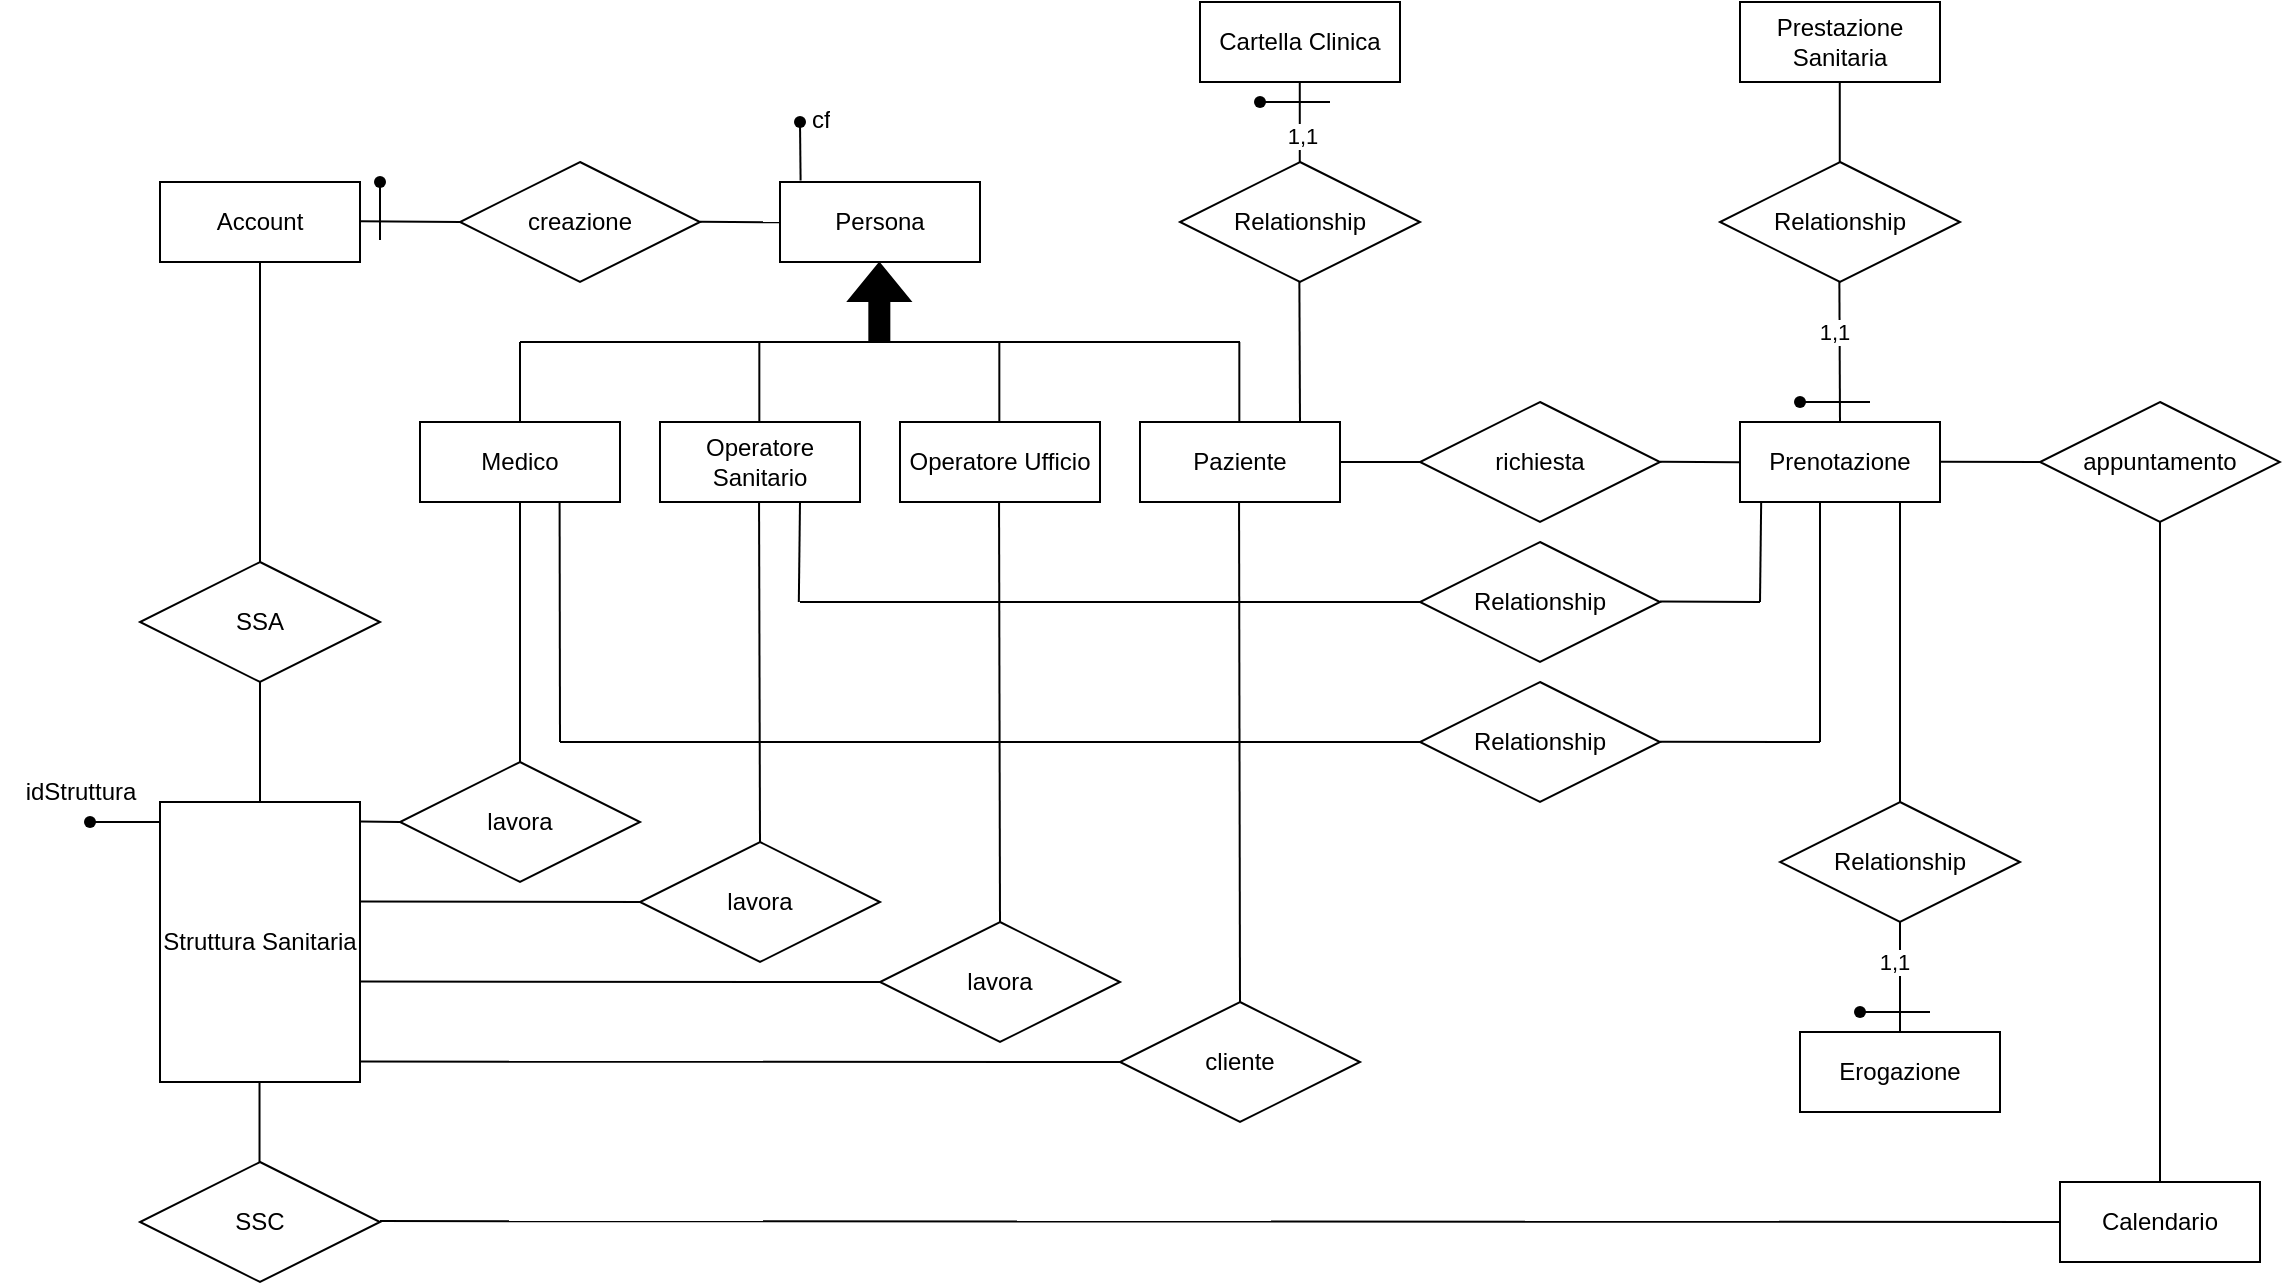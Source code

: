 <mxfile version="21.6.5" type="device">
  <diagram id="R2lEEEUBdFMjLlhIrx00" name="Page-1">
    <mxGraphModel dx="1313" dy="668" grid="1" gridSize="10" guides="1" tooltips="1" connect="1" arrows="1" fold="1" page="1" pageScale="1" pageWidth="850" pageHeight="1100" math="0" shadow="0" extFonts="Permanent Marker^https://fonts.googleapis.com/css?family=Permanent+Marker">
      <root>
        <mxCell id="0" />
        <mxCell id="1" parent="0" />
        <mxCell id="VxLDADzt-tBxQ2s8zmCv-1" value="Persona" style="whiteSpace=wrap;html=1;align=center;" parent="1" vertex="1">
          <mxGeometry x="640" y="320" width="100" height="40" as="geometry" />
        </mxCell>
        <mxCell id="VxLDADzt-tBxQ2s8zmCv-2" value="" style="shape=flexArrow;endArrow=classic;html=1;rounded=0;fillColor=#000000;" parent="1" edge="1">
          <mxGeometry width="50" height="50" relative="1" as="geometry">
            <mxPoint x="689.67" y="400" as="sourcePoint" />
            <mxPoint x="689.67" y="360" as="targetPoint" />
          </mxGeometry>
        </mxCell>
        <mxCell id="VxLDADzt-tBxQ2s8zmCv-3" value="" style="endArrow=none;html=1;rounded=0;" parent="1" edge="1">
          <mxGeometry relative="1" as="geometry">
            <mxPoint x="510" y="400" as="sourcePoint" />
            <mxPoint x="870" y="400" as="targetPoint" />
          </mxGeometry>
        </mxCell>
        <mxCell id="VxLDADzt-tBxQ2s8zmCv-4" value="Medico" style="whiteSpace=wrap;html=1;align=center;" parent="1" vertex="1">
          <mxGeometry x="460" y="440" width="100" height="40" as="geometry" />
        </mxCell>
        <mxCell id="VxLDADzt-tBxQ2s8zmCv-5" value="Operatore&lt;br&gt;Sanitario" style="whiteSpace=wrap;html=1;align=center;" parent="1" vertex="1">
          <mxGeometry x="580" y="440" width="100" height="40" as="geometry" />
        </mxCell>
        <mxCell id="VxLDADzt-tBxQ2s8zmCv-6" value="Operatore Ufficio" style="whiteSpace=wrap;html=1;align=center;" parent="1" vertex="1">
          <mxGeometry x="700" y="440" width="100" height="40" as="geometry" />
        </mxCell>
        <mxCell id="VxLDADzt-tBxQ2s8zmCv-7" value="Paziente" style="whiteSpace=wrap;html=1;align=center;" parent="1" vertex="1">
          <mxGeometry x="820" y="440" width="100" height="40" as="geometry" />
        </mxCell>
        <mxCell id="VxLDADzt-tBxQ2s8zmCv-8" value="" style="endArrow=none;html=1;rounded=0;exitX=0.5;exitY=0;exitDx=0;exitDy=0;" parent="1" source="VxLDADzt-tBxQ2s8zmCv-4" edge="1">
          <mxGeometry relative="1" as="geometry">
            <mxPoint x="510" y="430" as="sourcePoint" />
            <mxPoint x="510" y="400" as="targetPoint" />
          </mxGeometry>
        </mxCell>
        <mxCell id="VxLDADzt-tBxQ2s8zmCv-9" value="" style="endArrow=none;html=1;rounded=0;exitX=0.5;exitY=0;exitDx=0;exitDy=0;" parent="1" edge="1">
          <mxGeometry relative="1" as="geometry">
            <mxPoint x="629.67" y="440" as="sourcePoint" />
            <mxPoint x="629.67" y="400" as="targetPoint" />
          </mxGeometry>
        </mxCell>
        <mxCell id="VxLDADzt-tBxQ2s8zmCv-10" value="" style="endArrow=none;html=1;rounded=0;exitX=0.5;exitY=0;exitDx=0;exitDy=0;" parent="1" edge="1">
          <mxGeometry relative="1" as="geometry">
            <mxPoint x="749.67" y="440" as="sourcePoint" />
            <mxPoint x="749.67" y="400" as="targetPoint" />
          </mxGeometry>
        </mxCell>
        <mxCell id="VxLDADzt-tBxQ2s8zmCv-11" value="" style="endArrow=none;html=1;rounded=0;exitX=0.5;exitY=0;exitDx=0;exitDy=0;" parent="1" edge="1">
          <mxGeometry relative="1" as="geometry">
            <mxPoint x="869.67" y="440" as="sourcePoint" />
            <mxPoint x="869.67" y="400" as="targetPoint" />
          </mxGeometry>
        </mxCell>
        <mxCell id="VxLDADzt-tBxQ2s8zmCv-12" value="Account" style="whiteSpace=wrap;html=1;align=center;" parent="1" vertex="1">
          <mxGeometry x="330" y="320" width="100" height="40" as="geometry" />
        </mxCell>
        <mxCell id="VxLDADzt-tBxQ2s8zmCv-13" value="creazione" style="shape=rhombus;perimeter=rhombusPerimeter;whiteSpace=wrap;html=1;align=center;" parent="1" vertex="1">
          <mxGeometry x="480" y="310" width="120" height="60" as="geometry" />
        </mxCell>
        <mxCell id="VxLDADzt-tBxQ2s8zmCv-14" value="Struttura Sanitaria" style="whiteSpace=wrap;html=1;align=center;" parent="1" vertex="1">
          <mxGeometry x="330" y="630" width="100" height="140" as="geometry" />
        </mxCell>
        <mxCell id="VxLDADzt-tBxQ2s8zmCv-15" value="SSA" style="shape=rhombus;perimeter=rhombusPerimeter;whiteSpace=wrap;html=1;align=center;" parent="1" vertex="1">
          <mxGeometry x="320" y="510" width="120" height="60" as="geometry" />
        </mxCell>
        <mxCell id="VxLDADzt-tBxQ2s8zmCv-16" value="" style="endArrow=none;html=1;rounded=0;entryX=0;entryY=0.5;entryDx=0;entryDy=0;" parent="1" target="VxLDADzt-tBxQ2s8zmCv-13" edge="1">
          <mxGeometry relative="1" as="geometry">
            <mxPoint x="430" y="339.67" as="sourcePoint" />
            <mxPoint x="470" y="340" as="targetPoint" />
          </mxGeometry>
        </mxCell>
        <mxCell id="VxLDADzt-tBxQ2s8zmCv-17" value="" style="endArrow=none;html=1;rounded=0;entryX=0;entryY=0.5;entryDx=0;entryDy=0;" parent="1" edge="1">
          <mxGeometry relative="1" as="geometry">
            <mxPoint x="600" y="339.84" as="sourcePoint" />
            <mxPoint x="640" y="340.17" as="targetPoint" />
            <Array as="points" />
          </mxGeometry>
        </mxCell>
        <mxCell id="VxLDADzt-tBxQ2s8zmCv-18" value="" style="endArrow=none;html=1;rounded=0;exitX=0.5;exitY=1;exitDx=0;exitDy=0;entryX=0.5;entryY=0;entryDx=0;entryDy=0;" parent="1" source="VxLDADzt-tBxQ2s8zmCv-12" target="VxLDADzt-tBxQ2s8zmCv-15" edge="1">
          <mxGeometry relative="1" as="geometry">
            <mxPoint x="470" y="500" as="sourcePoint" />
            <mxPoint x="630" y="500" as="targetPoint" />
          </mxGeometry>
        </mxCell>
        <mxCell id="VxLDADzt-tBxQ2s8zmCv-23" value="" style="endArrow=none;html=1;rounded=0;exitX=0.5;exitY=1;exitDx=0;exitDy=0;entryX=0.5;entryY=0;entryDx=0;entryDy=0;" parent="1" source="VxLDADzt-tBxQ2s8zmCv-15" target="VxLDADzt-tBxQ2s8zmCv-14" edge="1">
          <mxGeometry relative="1" as="geometry">
            <mxPoint x="430" y="560" as="sourcePoint" />
            <mxPoint x="590" y="560" as="targetPoint" />
          </mxGeometry>
        </mxCell>
        <mxCell id="VxLDADzt-tBxQ2s8zmCv-24" value="lavora" style="shape=rhombus;perimeter=rhombusPerimeter;whiteSpace=wrap;html=1;align=center;" parent="1" vertex="1">
          <mxGeometry x="450" y="610" width="120" height="60" as="geometry" />
        </mxCell>
        <mxCell id="VxLDADzt-tBxQ2s8zmCv-25" value="lavora" style="shape=rhombus;perimeter=rhombusPerimeter;whiteSpace=wrap;html=1;align=center;" parent="1" vertex="1">
          <mxGeometry x="570" y="650" width="120" height="60" as="geometry" />
        </mxCell>
        <mxCell id="VxLDADzt-tBxQ2s8zmCv-26" value="lavora" style="shape=rhombus;perimeter=rhombusPerimeter;whiteSpace=wrap;html=1;align=center;" parent="1" vertex="1">
          <mxGeometry x="690" y="690" width="120" height="60" as="geometry" />
        </mxCell>
        <mxCell id="VxLDADzt-tBxQ2s8zmCv-27" value="cliente" style="shape=rhombus;perimeter=rhombusPerimeter;whiteSpace=wrap;html=1;align=center;" parent="1" vertex="1">
          <mxGeometry x="810" y="730" width="120" height="60" as="geometry" />
        </mxCell>
        <mxCell id="VxLDADzt-tBxQ2s8zmCv-28" value="" style="endArrow=none;html=1;rounded=0;" parent="1" edge="1">
          <mxGeometry relative="1" as="geometry">
            <mxPoint x="430" y="679.8" as="sourcePoint" />
            <mxPoint x="570" y="680" as="targetPoint" />
          </mxGeometry>
        </mxCell>
        <mxCell id="VxLDADzt-tBxQ2s8zmCv-30" value="" style="endArrow=none;html=1;rounded=0;entryX=0;entryY=0.5;entryDx=0;entryDy=0;" parent="1" target="VxLDADzt-tBxQ2s8zmCv-26" edge="1">
          <mxGeometry relative="1" as="geometry">
            <mxPoint x="430" y="719.8" as="sourcePoint" />
            <mxPoint x="590" y="719.8" as="targetPoint" />
          </mxGeometry>
        </mxCell>
        <mxCell id="VxLDADzt-tBxQ2s8zmCv-32" value="" style="endArrow=none;html=1;rounded=0;" parent="1" edge="1">
          <mxGeometry relative="1" as="geometry">
            <mxPoint x="430" y="639.8" as="sourcePoint" />
            <mxPoint x="450" y="640" as="targetPoint" />
          </mxGeometry>
        </mxCell>
        <mxCell id="VxLDADzt-tBxQ2s8zmCv-33" value="" style="endArrow=none;html=1;rounded=0;entryX=0;entryY=0.5;entryDx=0;entryDy=0;" parent="1" target="VxLDADzt-tBxQ2s8zmCv-27" edge="1">
          <mxGeometry relative="1" as="geometry">
            <mxPoint x="430" y="759.8" as="sourcePoint" />
            <mxPoint x="590" y="759.8" as="targetPoint" />
          </mxGeometry>
        </mxCell>
        <mxCell id="VxLDADzt-tBxQ2s8zmCv-34" value="" style="endArrow=none;html=1;rounded=0;entryX=0.5;entryY=1;entryDx=0;entryDy=0;exitX=0.5;exitY=0;exitDx=0;exitDy=0;" parent="1" source="VxLDADzt-tBxQ2s8zmCv-24" target="VxLDADzt-tBxQ2s8zmCv-4" edge="1">
          <mxGeometry relative="1" as="geometry">
            <mxPoint x="380" y="630" as="sourcePoint" />
            <mxPoint x="540" y="630" as="targetPoint" />
          </mxGeometry>
        </mxCell>
        <mxCell id="VxLDADzt-tBxQ2s8zmCv-35" value="" style="endArrow=none;html=1;rounded=0;entryX=0.5;entryY=1;entryDx=0;entryDy=0;exitX=0.5;exitY=0;exitDx=0;exitDy=0;" parent="1" source="VxLDADzt-tBxQ2s8zmCv-25" edge="1">
          <mxGeometry relative="1" as="geometry">
            <mxPoint x="629.52" y="610" as="sourcePoint" />
            <mxPoint x="629.52" y="480" as="targetPoint" />
          </mxGeometry>
        </mxCell>
        <mxCell id="VxLDADzt-tBxQ2s8zmCv-36" value="" style="endArrow=none;html=1;rounded=0;entryX=0.5;entryY=1;entryDx=0;entryDy=0;exitX=0.5;exitY=0;exitDx=0;exitDy=0;" parent="1" source="VxLDADzt-tBxQ2s8zmCv-26" edge="1">
          <mxGeometry relative="1" as="geometry">
            <mxPoint x="749.52" y="610" as="sourcePoint" />
            <mxPoint x="749.52" y="480" as="targetPoint" />
          </mxGeometry>
        </mxCell>
        <mxCell id="VxLDADzt-tBxQ2s8zmCv-37" value="" style="endArrow=none;html=1;rounded=0;entryX=0.5;entryY=1;entryDx=0;entryDy=0;exitX=0.5;exitY=0;exitDx=0;exitDy=0;" parent="1" source="VxLDADzt-tBxQ2s8zmCv-27" edge="1">
          <mxGeometry relative="1" as="geometry">
            <mxPoint x="869.52" y="610" as="sourcePoint" />
            <mxPoint x="869.52" y="480" as="targetPoint" />
          </mxGeometry>
        </mxCell>
        <mxCell id="VxLDADzt-tBxQ2s8zmCv-38" value="Relationship" style="shape=rhombus;perimeter=rhombusPerimeter;whiteSpace=wrap;html=1;align=center;" parent="1" vertex="1">
          <mxGeometry x="840" y="310" width="120" height="60" as="geometry" />
        </mxCell>
        <mxCell id="VxLDADzt-tBxQ2s8zmCv-39" value="Cartella Clinica" style="whiteSpace=wrap;html=1;align=center;" parent="1" vertex="1">
          <mxGeometry x="850" y="230" width="100" height="40" as="geometry" />
        </mxCell>
        <mxCell id="VxLDADzt-tBxQ2s8zmCv-40" value="" style="endArrow=none;html=1;rounded=0;" parent="1" edge="1">
          <mxGeometry relative="1" as="geometry">
            <mxPoint x="900" y="440" as="sourcePoint" />
            <mxPoint x="899.69" y="370" as="targetPoint" />
          </mxGeometry>
        </mxCell>
        <mxCell id="VxLDADzt-tBxQ2s8zmCv-41" value="" style="endArrow=none;html=1;rounded=0;exitX=0.5;exitY=0;exitDx=0;exitDy=0;" parent="1" edge="1">
          <mxGeometry relative="1" as="geometry">
            <mxPoint x="899.89" y="310" as="sourcePoint" />
            <mxPoint x="899.89" y="270" as="targetPoint" />
          </mxGeometry>
        </mxCell>
        <mxCell id="VxLDADzt-tBxQ2s8zmCv-61" value="1,1" style="edgeLabel;html=1;align=center;verticalAlign=middle;resizable=0;points=[];" parent="VxLDADzt-tBxQ2s8zmCv-41" vertex="1" connectable="0">
          <mxGeometry x="-0.356" y="-1" relative="1" as="geometry">
            <mxPoint as="offset" />
          </mxGeometry>
        </mxCell>
        <mxCell id="VxLDADzt-tBxQ2s8zmCv-42" value="" style="shape=waypoint;sketch=0;fillStyle=solid;size=6;pointerEvents=1;points=[];fillColor=none;resizable=0;rotatable=0;perimeter=centerPerimeter;snapToPoint=1;" parent="1" vertex="1">
          <mxGeometry x="640" y="280" width="20" height="20" as="geometry" />
        </mxCell>
        <mxCell id="VxLDADzt-tBxQ2s8zmCv-43" value="" style="endArrow=none;html=1;rounded=0;exitX=0.103;exitY=-0.02;exitDx=0;exitDy=0;exitPerimeter=0;" parent="1" source="VxLDADzt-tBxQ2s8zmCv-1" edge="1">
          <mxGeometry relative="1" as="geometry">
            <mxPoint x="590" y="290" as="sourcePoint" />
            <mxPoint x="650" y="290" as="targetPoint" />
          </mxGeometry>
        </mxCell>
        <mxCell id="VxLDADzt-tBxQ2s8zmCv-44" value="cf" style="text;strokeColor=none;fillColor=none;spacingLeft=4;spacingRight=4;overflow=hidden;rotatable=0;points=[[0,0.5],[1,0.5]];portConstraint=eastwest;fontSize=12;whiteSpace=wrap;html=1;" parent="1" vertex="1">
          <mxGeometry x="650" y="275" width="40" height="30" as="geometry" />
        </mxCell>
        <mxCell id="VxLDADzt-tBxQ2s8zmCv-45" value="" style="shape=waypoint;sketch=0;fillStyle=solid;size=6;pointerEvents=1;points=[];fillColor=none;resizable=0;rotatable=0;perimeter=centerPerimeter;snapToPoint=1;" parent="1" vertex="1">
          <mxGeometry x="870" y="270" width="20" height="20" as="geometry" />
        </mxCell>
        <mxCell id="VxLDADzt-tBxQ2s8zmCv-46" value="" style="endArrow=none;html=1;rounded=0;" parent="1" target="VxLDADzt-tBxQ2s8zmCv-45" edge="1">
          <mxGeometry relative="1" as="geometry">
            <mxPoint x="915" y="280" as="sourcePoint" />
            <mxPoint x="885" y="280" as="targetPoint" />
          </mxGeometry>
        </mxCell>
        <mxCell id="VxLDADzt-tBxQ2s8zmCv-48" value="Erogazione" style="whiteSpace=wrap;html=1;align=center;" parent="1" vertex="1">
          <mxGeometry x="1150" y="745" width="100" height="40" as="geometry" />
        </mxCell>
        <mxCell id="VxLDADzt-tBxQ2s8zmCv-49" value="Prenotazione" style="whiteSpace=wrap;html=1;align=center;" parent="1" vertex="1">
          <mxGeometry x="1120" y="440" width="100" height="40" as="geometry" />
        </mxCell>
        <mxCell id="VxLDADzt-tBxQ2s8zmCv-50" value="richiesta" style="shape=rhombus;perimeter=rhombusPerimeter;whiteSpace=wrap;html=1;align=center;" parent="1" vertex="1">
          <mxGeometry x="960" y="430" width="120" height="60" as="geometry" />
        </mxCell>
        <mxCell id="VxLDADzt-tBxQ2s8zmCv-51" value="" style="endArrow=none;html=1;rounded=0;entryX=0;entryY=0.5;entryDx=0;entryDy=0;" parent="1" target="VxLDADzt-tBxQ2s8zmCv-50" edge="1">
          <mxGeometry relative="1" as="geometry">
            <mxPoint x="920" y="460" as="sourcePoint" />
            <mxPoint x="950" y="460" as="targetPoint" />
          </mxGeometry>
        </mxCell>
        <mxCell id="VxLDADzt-tBxQ2s8zmCv-52" value="" style="endArrow=none;html=1;rounded=0;entryX=0;entryY=0.5;entryDx=0;entryDy=0;" parent="1" edge="1">
          <mxGeometry relative="1" as="geometry">
            <mxPoint x="1080" y="459.84" as="sourcePoint" />
            <mxPoint x="1120" y="460.17" as="targetPoint" />
            <Array as="points" />
          </mxGeometry>
        </mxCell>
        <mxCell id="VxLDADzt-tBxQ2s8zmCv-54" value="Relationship" style="shape=rhombus;perimeter=rhombusPerimeter;whiteSpace=wrap;html=1;align=center;" parent="1" vertex="1">
          <mxGeometry x="1110" y="310" width="120" height="60" as="geometry" />
        </mxCell>
        <mxCell id="VxLDADzt-tBxQ2s8zmCv-55" value="Prestazione Sanitaria" style="whiteSpace=wrap;html=1;align=center;" parent="1" vertex="1">
          <mxGeometry x="1120" y="230" width="100" height="40" as="geometry" />
        </mxCell>
        <mxCell id="VxLDADzt-tBxQ2s8zmCv-56" value="" style="endArrow=none;html=1;rounded=0;" parent="1" edge="1">
          <mxGeometry relative="1" as="geometry">
            <mxPoint x="1170" y="440" as="sourcePoint" />
            <mxPoint x="1169.69" y="370" as="targetPoint" />
          </mxGeometry>
        </mxCell>
        <mxCell id="VxLDADzt-tBxQ2s8zmCv-62" value="1,1" style="edgeLabel;html=1;align=center;verticalAlign=middle;resizable=0;points=[];" parent="VxLDADzt-tBxQ2s8zmCv-56" vertex="1" connectable="0">
          <mxGeometry x="0.294" y="3" relative="1" as="geometry">
            <mxPoint as="offset" />
          </mxGeometry>
        </mxCell>
        <mxCell id="VxLDADzt-tBxQ2s8zmCv-57" value="" style="endArrow=none;html=1;rounded=0;exitX=0.5;exitY=0;exitDx=0;exitDy=0;" parent="1" edge="1">
          <mxGeometry relative="1" as="geometry">
            <mxPoint x="1169.89" y="310" as="sourcePoint" />
            <mxPoint x="1169.89" y="270" as="targetPoint" />
          </mxGeometry>
        </mxCell>
        <mxCell id="VxLDADzt-tBxQ2s8zmCv-58" value="" style="shape=waypoint;sketch=0;fillStyle=solid;size=6;pointerEvents=1;points=[];fillColor=none;resizable=0;rotatable=0;perimeter=centerPerimeter;snapToPoint=1;" parent="1" vertex="1">
          <mxGeometry x="1140" y="420" width="20" height="20" as="geometry" />
        </mxCell>
        <mxCell id="VxLDADzt-tBxQ2s8zmCv-59" value="" style="endArrow=none;html=1;rounded=0;" parent="1" target="VxLDADzt-tBxQ2s8zmCv-58" edge="1">
          <mxGeometry relative="1" as="geometry">
            <mxPoint x="1185" y="430" as="sourcePoint" />
            <mxPoint x="1155" y="430" as="targetPoint" />
          </mxGeometry>
        </mxCell>
        <mxCell id="VxLDADzt-tBxQ2s8zmCv-63" value="Relationship" style="shape=rhombus;perimeter=rhombusPerimeter;whiteSpace=wrap;html=1;align=center;" parent="1" vertex="1">
          <mxGeometry x="960" y="570" width="120" height="60" as="geometry" />
        </mxCell>
        <mxCell id="VxLDADzt-tBxQ2s8zmCv-64" value="" style="endArrow=none;html=1;rounded=0;entryX=0;entryY=0.5;entryDx=0;entryDy=0;" parent="1" target="VxLDADzt-tBxQ2s8zmCv-63" edge="1">
          <mxGeometry relative="1" as="geometry">
            <mxPoint x="530" y="600" as="sourcePoint" />
            <mxPoint x="950" y="600" as="targetPoint" />
          </mxGeometry>
        </mxCell>
        <mxCell id="VxLDADzt-tBxQ2s8zmCv-65" value="" style="endArrow=none;html=1;rounded=0;" parent="1" edge="1">
          <mxGeometry relative="1" as="geometry">
            <mxPoint x="1080" y="599.84" as="sourcePoint" />
            <mxPoint x="1160" y="600" as="targetPoint" />
            <Array as="points" />
          </mxGeometry>
        </mxCell>
        <mxCell id="VxLDADzt-tBxQ2s8zmCv-66" value="" style="endArrow=none;html=1;rounded=0;entryX=0.698;entryY=1.004;entryDx=0;entryDy=0;entryPerimeter=0;" parent="1" target="VxLDADzt-tBxQ2s8zmCv-4" edge="1">
          <mxGeometry relative="1" as="geometry">
            <mxPoint x="530" y="600" as="sourcePoint" />
            <mxPoint x="720" y="440" as="targetPoint" />
          </mxGeometry>
        </mxCell>
        <mxCell id="VxLDADzt-tBxQ2s8zmCv-67" value="" style="endArrow=none;html=1;rounded=0;entryX=0.698;entryY=1.004;entryDx=0;entryDy=0;entryPerimeter=0;" parent="1" edge="1">
          <mxGeometry relative="1" as="geometry">
            <mxPoint x="1160" y="600" as="sourcePoint" />
            <mxPoint x="1160" y="480" as="targetPoint" />
          </mxGeometry>
        </mxCell>
        <mxCell id="VxLDADzt-tBxQ2s8zmCv-68" value="Relationship" style="shape=rhombus;perimeter=rhombusPerimeter;whiteSpace=wrap;html=1;align=center;" parent="1" vertex="1">
          <mxGeometry x="1140" y="630" width="120" height="60" as="geometry" />
        </mxCell>
        <mxCell id="VxLDADzt-tBxQ2s8zmCv-69" value="" style="endArrow=none;html=1;rounded=0;" parent="1" edge="1">
          <mxGeometry relative="1" as="geometry">
            <mxPoint x="1200" y="745" as="sourcePoint" />
            <mxPoint x="1200" y="690" as="targetPoint" />
          </mxGeometry>
        </mxCell>
        <mxCell id="VxLDADzt-tBxQ2s8zmCv-70" value="1,1" style="edgeLabel;html=1;align=center;verticalAlign=middle;resizable=0;points=[];" parent="VxLDADzt-tBxQ2s8zmCv-69" vertex="1" connectable="0">
          <mxGeometry x="0.294" y="3" relative="1" as="geometry">
            <mxPoint as="offset" />
          </mxGeometry>
        </mxCell>
        <mxCell id="VxLDADzt-tBxQ2s8zmCv-71" value="" style="endArrow=none;html=1;rounded=0;exitX=0.5;exitY=0;exitDx=0;exitDy=0;" parent="1" source="VxLDADzt-tBxQ2s8zmCv-68" edge="1">
          <mxGeometry relative="1" as="geometry">
            <mxPoint x="1199.62" y="600" as="sourcePoint" />
            <mxPoint x="1200" y="480" as="targetPoint" />
          </mxGeometry>
        </mxCell>
        <mxCell id="VxLDADzt-tBxQ2s8zmCv-72" value="" style="shape=waypoint;sketch=0;fillStyle=solid;size=6;pointerEvents=1;points=[];fillColor=none;resizable=0;rotatable=0;perimeter=centerPerimeter;snapToPoint=1;" parent="1" vertex="1">
          <mxGeometry x="1170" y="725" width="20" height="20" as="geometry" />
        </mxCell>
        <mxCell id="VxLDADzt-tBxQ2s8zmCv-73" value="" style="endArrow=none;html=1;rounded=0;" parent="1" target="VxLDADzt-tBxQ2s8zmCv-72" edge="1">
          <mxGeometry relative="1" as="geometry">
            <mxPoint x="1215" y="735" as="sourcePoint" />
            <mxPoint x="1185" y="735" as="targetPoint" />
          </mxGeometry>
        </mxCell>
        <mxCell id="VxLDADzt-tBxQ2s8zmCv-74" value="Calendario" style="whiteSpace=wrap;html=1;align=center;" parent="1" vertex="1">
          <mxGeometry x="1280" y="820" width="100" height="40" as="geometry" />
        </mxCell>
        <mxCell id="VxLDADzt-tBxQ2s8zmCv-75" value="SSC" style="shape=rhombus;perimeter=rhombusPerimeter;whiteSpace=wrap;html=1;align=center;" parent="1" vertex="1">
          <mxGeometry x="320" y="810" width="120" height="60" as="geometry" />
        </mxCell>
        <mxCell id="VxLDADzt-tBxQ2s8zmCv-76" value="" style="endArrow=none;html=1;rounded=0;exitX=0.5;exitY=0;exitDx=0;exitDy=0;" parent="1" edge="1">
          <mxGeometry relative="1" as="geometry">
            <mxPoint x="379.76" y="810" as="sourcePoint" />
            <mxPoint x="379.76" y="770" as="targetPoint" />
          </mxGeometry>
        </mxCell>
        <mxCell id="VxLDADzt-tBxQ2s8zmCv-77" value="" style="endArrow=none;html=1;rounded=0;entryX=0;entryY=0.5;entryDx=0;entryDy=0;" parent="1" target="VxLDADzt-tBxQ2s8zmCv-74" edge="1">
          <mxGeometry relative="1" as="geometry">
            <mxPoint x="440" y="839.55" as="sourcePoint" />
            <mxPoint x="1100" y="840" as="targetPoint" />
          </mxGeometry>
        </mxCell>
        <mxCell id="VxLDADzt-tBxQ2s8zmCv-79" value="appuntamento" style="shape=rhombus;perimeter=rhombusPerimeter;whiteSpace=wrap;html=1;align=center;" parent="1" vertex="1">
          <mxGeometry x="1270" y="430" width="120" height="60" as="geometry" />
        </mxCell>
        <mxCell id="VxLDADzt-tBxQ2s8zmCv-80" value="" style="endArrow=none;html=1;rounded=0;entryX=0.5;entryY=1;entryDx=0;entryDy=0;exitX=0.5;exitY=0;exitDx=0;exitDy=0;" parent="1" source="VxLDADzt-tBxQ2s8zmCv-74" target="VxLDADzt-tBxQ2s8zmCv-79" edge="1">
          <mxGeometry relative="1" as="geometry">
            <mxPoint x="1380" y="610" as="sourcePoint" />
            <mxPoint x="1540" y="610" as="targetPoint" />
          </mxGeometry>
        </mxCell>
        <mxCell id="VxLDADzt-tBxQ2s8zmCv-81" value="" style="endArrow=none;html=1;rounded=0;entryX=0;entryY=0.5;entryDx=0;entryDy=0;" parent="1" target="VxLDADzt-tBxQ2s8zmCv-79" edge="1">
          <mxGeometry relative="1" as="geometry">
            <mxPoint x="1220" y="459.83" as="sourcePoint" />
            <mxPoint x="1380" y="459.83" as="targetPoint" />
          </mxGeometry>
        </mxCell>
        <mxCell id="VxLDADzt-tBxQ2s8zmCv-84" value="" style="shape=waypoint;sketch=0;fillStyle=solid;size=6;pointerEvents=1;points=[];fillColor=none;resizable=0;rotatable=0;perimeter=centerPerimeter;snapToPoint=1;" parent="1" vertex="1">
          <mxGeometry x="430" y="310" width="20" height="20" as="geometry" />
        </mxCell>
        <mxCell id="VxLDADzt-tBxQ2s8zmCv-85" value="" style="endArrow=none;html=1;rounded=0;exitX=0.103;exitY=-0.02;exitDx=0;exitDy=0;exitPerimeter=0;" parent="1" edge="1">
          <mxGeometry relative="1" as="geometry">
            <mxPoint x="440" y="349" as="sourcePoint" />
            <mxPoint x="440" y="320" as="targetPoint" />
          </mxGeometry>
        </mxCell>
        <mxCell id="VxLDADzt-tBxQ2s8zmCv-86" value="Relationship" style="shape=rhombus;perimeter=rhombusPerimeter;whiteSpace=wrap;html=1;align=center;" parent="1" vertex="1">
          <mxGeometry x="960" y="500" width="120" height="60" as="geometry" />
        </mxCell>
        <mxCell id="VxLDADzt-tBxQ2s8zmCv-87" value="" style="endArrow=none;html=1;rounded=0;" parent="1" edge="1">
          <mxGeometry relative="1" as="geometry">
            <mxPoint x="1080" y="529.71" as="sourcePoint" />
            <mxPoint x="1130" y="530" as="targetPoint" />
            <Array as="points" />
          </mxGeometry>
        </mxCell>
        <mxCell id="VxLDADzt-tBxQ2s8zmCv-88" value="" style="endArrow=none;html=1;rounded=0;" parent="1" edge="1">
          <mxGeometry relative="1" as="geometry">
            <mxPoint x="650" y="530" as="sourcePoint" />
            <mxPoint x="960" y="530" as="targetPoint" />
            <Array as="points" />
          </mxGeometry>
        </mxCell>
        <mxCell id="VxLDADzt-tBxQ2s8zmCv-89" value="" style="endArrow=none;html=1;rounded=0;" parent="1" edge="1">
          <mxGeometry relative="1" as="geometry">
            <mxPoint x="649.41" y="530" as="sourcePoint" />
            <mxPoint x="650" y="480" as="targetPoint" />
          </mxGeometry>
        </mxCell>
        <mxCell id="VxLDADzt-tBxQ2s8zmCv-90" value="" style="endArrow=none;html=1;rounded=0;" parent="1" edge="1">
          <mxGeometry relative="1" as="geometry">
            <mxPoint x="1130" y="530" as="sourcePoint" />
            <mxPoint x="1130.59" y="480" as="targetPoint" />
          </mxGeometry>
        </mxCell>
        <mxCell id="uiw1JU-XaoHuqbAt4Sic-1" value="" style="shape=waypoint;sketch=0;fillStyle=solid;size=6;pointerEvents=1;points=[];fillColor=none;resizable=0;rotatable=0;perimeter=centerPerimeter;snapToPoint=1;" vertex="1" parent="1">
          <mxGeometry x="285" y="630" width="20" height="20" as="geometry" />
        </mxCell>
        <mxCell id="uiw1JU-XaoHuqbAt4Sic-2" value="" style="endArrow=none;html=1;rounded=0;" edge="1" parent="1" target="uiw1JU-XaoHuqbAt4Sic-1">
          <mxGeometry relative="1" as="geometry">
            <mxPoint x="330" y="640" as="sourcePoint" />
            <mxPoint x="300" y="640" as="targetPoint" />
          </mxGeometry>
        </mxCell>
        <mxCell id="uiw1JU-XaoHuqbAt4Sic-3" value="idStruttura" style="text;html=1;align=center;verticalAlign=middle;resizable=0;points=[];autosize=1;strokeColor=none;fillColor=none;" vertex="1" parent="1">
          <mxGeometry x="250" y="610" width="80" height="30" as="geometry" />
        </mxCell>
      </root>
    </mxGraphModel>
  </diagram>
</mxfile>
